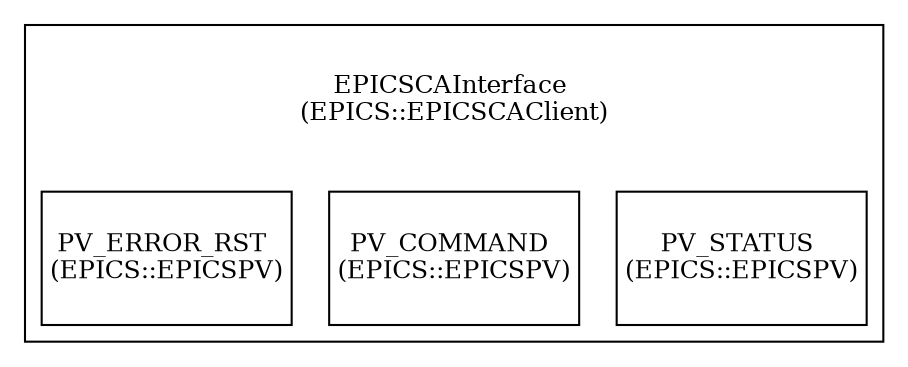 digraph G {
bgcolor=white
subgraph cluster_EPICSCAInterface {
label=<<TABLE border="0" cellborder="0"><TR><TD width="60" height="60"><font point-size="12">EPICSCAInterface <BR/>(EPICS::EPICSCAClient)</font></TD></TR></TABLE>>
EPICSCAInterfacePV_STATUS [margin=0, shape=box, style=filled, fillcolor=white, color=black,label=<<TABLE border="0" cellborder="0"><TR><TD width="60" height="60"><font point-size="12">PV_STATUS <BR/>(EPICS::EPICSPV)</font></TD></TR></TABLE>>]
EPICSCAInterfacePV_COMMAND [margin=0, shape=box, style=filled, fillcolor=white, color=black,label=<<TABLE border="0" cellborder="0"><TR><TD width="60" height="60"><font point-size="12">PV_COMMAND <BR/>(EPICS::EPICSPV)</font></TD></TR></TABLE>>]
EPICSCAInterfacePV_ERROR_RST [margin=0, shape=box, style=filled, fillcolor=white, color=black,label=<<TABLE border="0" cellborder="0"><TR><TD width="60" height="60"><font point-size="12">PV_ERROR_RST <BR/>(EPICS::EPICSPV)</font></TD></TR></TABLE>>]
}
}
